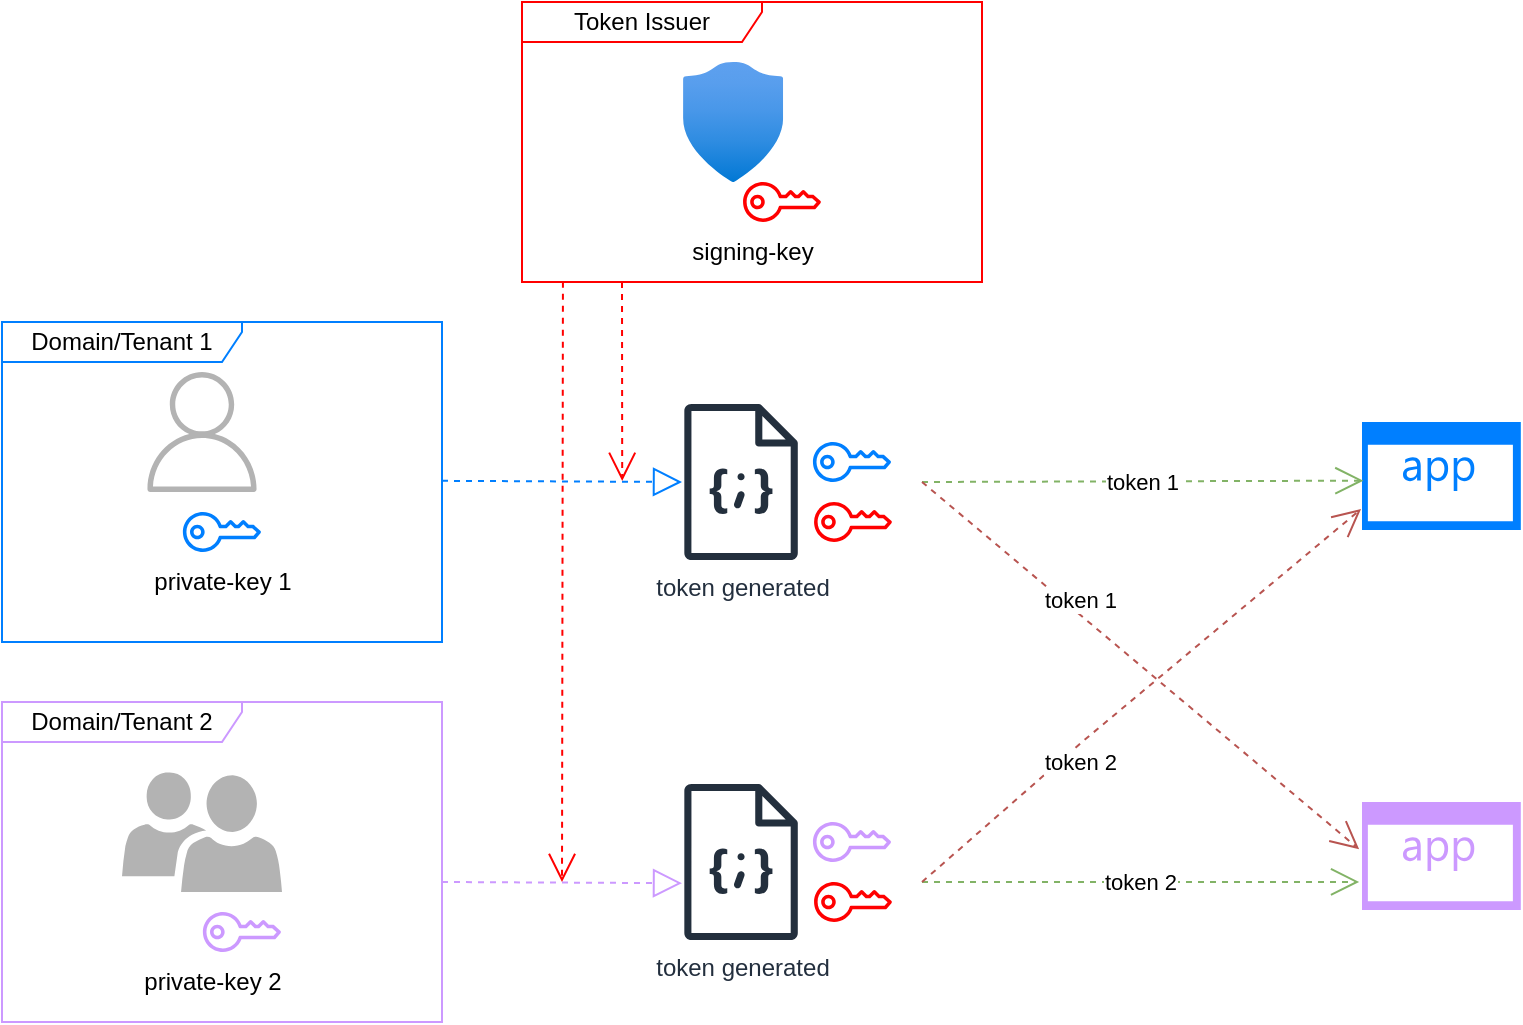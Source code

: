 <mxfile version="24.6.2" type="device">
  <diagram name="Page-1" id="IU62O8ih6JjKP-TIB9GM">
    <mxGraphModel dx="1142" dy="607" grid="1" gridSize="10" guides="1" tooltips="1" connect="1" arrows="1" fold="1" page="1" pageScale="1" pageWidth="827" pageHeight="1169" math="0" shadow="0">
      <root>
        <mxCell id="0" />
        <mxCell id="1" parent="0" />
        <mxCell id="yeSqcloOiBi-QfO5C3nD-12" value="Domain/Tenant 1" style="shape=umlFrame;whiteSpace=wrap;html=1;pointerEvents=0;recursiveResize=0;container=1;collapsible=0;width=120;height=20;strokeColor=#007FFF;" vertex="1" parent="1">
          <mxGeometry x="20" y="200" width="220" height="160" as="geometry" />
        </mxCell>
        <mxCell id="yeSqcloOiBi-QfO5C3nD-8" value="" style="group" vertex="1" connectable="0" parent="yeSqcloOiBi-QfO5C3nD-12">
          <mxGeometry x="70" y="25" width="60" height="90" as="geometry" />
        </mxCell>
        <mxCell id="yeSqcloOiBi-QfO5C3nD-1" value="" style="sketch=0;outlineConnect=0;fontColor=#232F3E;gradientColor=none;fillColor=#007FFF;strokeColor=none;dashed=0;verticalLabelPosition=bottom;verticalAlign=top;align=center;html=1;fontSize=12;fontStyle=0;aspect=fixed;pointerEvents=1;shape=mxgraph.aws4.addon;" vertex="1" parent="yeSqcloOiBi-QfO5C3nD-8">
          <mxGeometry x="20" y="70" width="40" height="20" as="geometry" />
        </mxCell>
        <mxCell id="yeSqcloOiBi-QfO5C3nD-3" value="" style="sketch=0;outlineConnect=0;fontColor=#232F3E;gradientColor=none;fillColor=#B3B3B3;strokeColor=none;dashed=0;verticalLabelPosition=bottom;verticalAlign=top;align=center;html=1;fontSize=12;fontStyle=0;aspect=fixed;pointerEvents=1;shape=mxgraph.aws4.user;" vertex="1" parent="yeSqcloOiBi-QfO5C3nD-8">
          <mxGeometry width="60" height="60" as="geometry" />
        </mxCell>
        <mxCell id="yeSqcloOiBi-QfO5C3nD-13" value="private-key 1" style="text;html=1;align=center;verticalAlign=middle;resizable=0;points=[];autosize=1;strokeColor=none;fillColor=none;" vertex="1" parent="yeSqcloOiBi-QfO5C3nD-12">
          <mxGeometry x="65" y="115" width="90" height="30" as="geometry" />
        </mxCell>
        <mxCell id="yeSqcloOiBi-QfO5C3nD-14" value="Domain/Tenant 2" style="shape=umlFrame;whiteSpace=wrap;html=1;pointerEvents=0;recursiveResize=0;container=1;collapsible=0;width=120;height=20;strokeColor=#CC99FF;" vertex="1" parent="1">
          <mxGeometry x="20" y="390" width="220" height="160" as="geometry" />
        </mxCell>
        <mxCell id="yeSqcloOiBi-QfO5C3nD-18" value="private-key 2" style="text;html=1;align=center;verticalAlign=middle;resizable=0;points=[];autosize=1;strokeColor=none;fillColor=none;" vertex="1" parent="yeSqcloOiBi-QfO5C3nD-14">
          <mxGeometry x="60" y="125" width="90" height="30" as="geometry" />
        </mxCell>
        <mxCell id="yeSqcloOiBi-QfO5C3nD-9" value="" style="group" vertex="1" connectable="0" parent="yeSqcloOiBi-QfO5C3nD-14">
          <mxGeometry x="60" y="35" width="80" height="90" as="geometry" />
        </mxCell>
        <mxCell id="yeSqcloOiBi-QfO5C3nD-4" value="" style="sketch=0;pointerEvents=1;shadow=0;dashed=0;html=1;strokeColor=none;labelPosition=center;verticalLabelPosition=bottom;verticalAlign=top;align=center;fillColor=#B3B3B3;shape=mxgraph.mscae.intune.user_group" vertex="1" parent="yeSqcloOiBi-QfO5C3nD-9">
          <mxGeometry width="80" height="60" as="geometry" />
        </mxCell>
        <mxCell id="yeSqcloOiBi-QfO5C3nD-5" value="" style="sketch=0;outlineConnect=0;fontColor=#232F3E;gradientColor=none;fillColor=#CC99FF;strokeColor=none;dashed=0;verticalLabelPosition=bottom;verticalAlign=top;align=center;html=1;fontSize=12;fontStyle=0;aspect=fixed;pointerEvents=1;shape=mxgraph.aws4.addon;" vertex="1" parent="yeSqcloOiBi-QfO5C3nD-9">
          <mxGeometry x="40" y="70" width="40" height="20" as="geometry" />
        </mxCell>
        <mxCell id="yeSqcloOiBi-QfO5C3nD-19" value="Token Issuer" style="shape=umlFrame;whiteSpace=wrap;html=1;pointerEvents=0;recursiveResize=0;container=1;collapsible=0;width=120;height=20;strokeColor=#FF0000;" vertex="1" parent="1">
          <mxGeometry x="280" y="40" width="230" height="140" as="geometry" />
        </mxCell>
        <mxCell id="yeSqcloOiBi-QfO5C3nD-20" value="signing-key" style="text;html=1;align=center;verticalAlign=middle;resizable=0;points=[];autosize=1;strokeColor=none;fillColor=none;" vertex="1" parent="yeSqcloOiBi-QfO5C3nD-19">
          <mxGeometry x="75.03" y="110" width="80" height="30" as="geometry" />
        </mxCell>
        <mxCell id="yeSqcloOiBi-QfO5C3nD-7" value="" style="group" vertex="1" connectable="0" parent="yeSqcloOiBi-QfO5C3nD-19">
          <mxGeometry x="80.53" y="30" width="69" height="80" as="geometry" />
        </mxCell>
        <mxCell id="yeSqcloOiBi-QfO5C3nD-2" value="" style="sketch=0;outlineConnect=0;fontColor=#232F3E;gradientColor=none;fillColor=#FF0000;strokeColor=none;dashed=0;verticalLabelPosition=bottom;verticalAlign=top;align=center;html=1;fontSize=12;fontStyle=0;aspect=fixed;pointerEvents=1;shape=mxgraph.aws4.addon;" vertex="1" parent="yeSqcloOiBi-QfO5C3nD-7">
          <mxGeometry x="30" y="60" width="39" height="20" as="geometry" />
        </mxCell>
        <mxCell id="yeSqcloOiBi-QfO5C3nD-6" value="" style="image;aspect=fixed;html=1;points=[];align=center;fontSize=12;image=img/lib/azure2/identity/Security.svg;" vertex="1" parent="yeSqcloOiBi-QfO5C3nD-7">
          <mxGeometry width="50.05" height="60" as="geometry" />
        </mxCell>
        <mxCell id="yeSqcloOiBi-QfO5C3nD-24" value="" style="group" vertex="1" connectable="0" parent="1">
          <mxGeometry x="361.03" y="241" width="104" height="78" as="geometry" />
        </mxCell>
        <mxCell id="yeSqcloOiBi-QfO5C3nD-21" value="token generated" style="sketch=0;outlineConnect=0;fontColor=#232F3E;gradientColor=none;fillColor=#232F3D;strokeColor=none;dashed=0;verticalLabelPosition=bottom;verticalAlign=top;align=center;html=1;fontSize=12;fontStyle=0;aspect=fixed;pointerEvents=1;shape=mxgraph.aws4.json_script;" vertex="1" parent="yeSqcloOiBi-QfO5C3nD-24">
          <mxGeometry width="57" height="78" as="geometry" />
        </mxCell>
        <mxCell id="yeSqcloOiBi-QfO5C3nD-22" value="" style="sketch=0;outlineConnect=0;fontColor=#232F3E;gradientColor=none;fillColor=#007FFF;strokeColor=none;dashed=0;verticalLabelPosition=bottom;verticalAlign=top;align=center;html=1;fontSize=12;fontStyle=0;aspect=fixed;pointerEvents=1;shape=mxgraph.aws4.addon;" vertex="1" parent="yeSqcloOiBi-QfO5C3nD-24">
          <mxGeometry x="64" y="19" width="40" height="20" as="geometry" />
        </mxCell>
        <mxCell id="yeSqcloOiBi-QfO5C3nD-23" value="" style="sketch=0;outlineConnect=0;fontColor=#232F3E;gradientColor=none;fillColor=#FF0000;strokeColor=none;dashed=0;verticalLabelPosition=bottom;verticalAlign=top;align=center;html=1;fontSize=12;fontStyle=0;aspect=fixed;pointerEvents=1;shape=mxgraph.aws4.addon;" vertex="1" parent="yeSqcloOiBi-QfO5C3nD-24">
          <mxGeometry x="65" y="49" width="39" height="20" as="geometry" />
        </mxCell>
        <mxCell id="yeSqcloOiBi-QfO5C3nD-25" value="" style="group" vertex="1" connectable="0" parent="1">
          <mxGeometry x="361.03" y="431" width="104" height="78" as="geometry" />
        </mxCell>
        <mxCell id="yeSqcloOiBi-QfO5C3nD-26" value="token generated" style="sketch=0;outlineConnect=0;fontColor=#232F3E;gradientColor=none;fillColor=#232F3D;strokeColor=none;dashed=0;verticalLabelPosition=bottom;verticalAlign=top;align=center;html=1;fontSize=12;fontStyle=0;aspect=fixed;pointerEvents=1;shape=mxgraph.aws4.json_script;" vertex="1" parent="yeSqcloOiBi-QfO5C3nD-25">
          <mxGeometry width="57" height="78" as="geometry" />
        </mxCell>
        <mxCell id="yeSqcloOiBi-QfO5C3nD-27" value="" style="sketch=0;outlineConnect=0;fontColor=#232F3E;gradientColor=none;fillColor=#CC99FF;strokeColor=none;dashed=0;verticalLabelPosition=bottom;verticalAlign=top;align=center;html=1;fontSize=12;fontStyle=0;aspect=fixed;pointerEvents=1;shape=mxgraph.aws4.addon;" vertex="1" parent="yeSqcloOiBi-QfO5C3nD-25">
          <mxGeometry x="64" y="19" width="40" height="20" as="geometry" />
        </mxCell>
        <mxCell id="yeSqcloOiBi-QfO5C3nD-28" value="" style="sketch=0;outlineConnect=0;fontColor=#232F3E;gradientColor=none;fillColor=#FF0000;strokeColor=none;dashed=0;verticalLabelPosition=bottom;verticalAlign=top;align=center;html=1;fontSize=12;fontStyle=0;aspect=fixed;pointerEvents=1;shape=mxgraph.aws4.addon;" vertex="1" parent="yeSqcloOiBi-QfO5C3nD-25">
          <mxGeometry x="65" y="49" width="39" height="20" as="geometry" />
        </mxCell>
        <mxCell id="yeSqcloOiBi-QfO5C3nD-30" value="" style="sketch=0;aspect=fixed;pointerEvents=1;shadow=0;dashed=0;html=1;strokeColor=none;labelPosition=center;verticalLabelPosition=bottom;verticalAlign=top;align=center;fillColor=#007FFF;shape=mxgraph.mscae.enterprise.application" vertex="1" parent="1">
          <mxGeometry x="700" y="250" width="79.41" height="54" as="geometry" />
        </mxCell>
        <mxCell id="yeSqcloOiBi-QfO5C3nD-31" value="" style="sketch=0;aspect=fixed;pointerEvents=1;shadow=0;dashed=0;html=1;strokeColor=none;labelPosition=center;verticalLabelPosition=bottom;verticalAlign=top;align=center;fillColor=#CC99FF;shape=mxgraph.mscae.enterprise.application" vertex="1" parent="1">
          <mxGeometry x="700" y="440" width="79.4" height="54" as="geometry" />
        </mxCell>
        <mxCell id="yeSqcloOiBi-QfO5C3nD-41" value="token 1" style="endArrow=open;endSize=12;dashed=1;html=1;rounded=0;entryX=0.009;entryY=0.543;entryDx=0;entryDy=0;entryPerimeter=0;fillColor=#d5e8d4;strokeColor=#82b366;" edge="1" parent="1" target="yeSqcloOiBi-QfO5C3nD-30">
          <mxGeometry width="160" relative="1" as="geometry">
            <mxPoint x="480" y="280" as="sourcePoint" />
            <mxPoint x="640" y="279.5" as="targetPoint" />
          </mxGeometry>
        </mxCell>
        <mxCell id="yeSqcloOiBi-QfO5C3nD-42" value="token 1" style="endArrow=open;endSize=12;dashed=1;html=1;rounded=0;entryX=-0.018;entryY=0.437;entryDx=0;entryDy=0;entryPerimeter=0;fillColor=#f8cecc;strokeColor=#b85450;" edge="1" parent="1" target="yeSqcloOiBi-QfO5C3nD-31">
          <mxGeometry x="-0.309" y="6" width="160" relative="1" as="geometry">
            <mxPoint x="480" y="280" as="sourcePoint" />
            <mxPoint x="710" y="287" as="targetPoint" />
            <mxPoint as="offset" />
          </mxGeometry>
        </mxCell>
        <mxCell id="yeSqcloOiBi-QfO5C3nD-43" value="token 2" style="endArrow=open;endSize=12;dashed=1;html=1;rounded=0;entryX=-0.018;entryY=0.74;entryDx=0;entryDy=0;entryPerimeter=0;fillColor=#d5e8d4;strokeColor=#82b366;" edge="1" parent="1" target="yeSqcloOiBi-QfO5C3nD-31">
          <mxGeometry width="160" relative="1" as="geometry">
            <mxPoint x="480" y="480" as="sourcePoint" />
            <mxPoint x="700" y="480" as="targetPoint" />
          </mxGeometry>
        </mxCell>
        <mxCell id="yeSqcloOiBi-QfO5C3nD-44" value="token 2" style="endArrow=open;endSize=12;dashed=1;html=1;rounded=0;entryX=-0.006;entryY=0.806;entryDx=0;entryDy=0;entryPerimeter=0;fillColor=#f8cecc;strokeColor=#b85450;" edge="1" parent="1" target="yeSqcloOiBi-QfO5C3nD-30">
          <mxGeometry x="-0.308" y="-8" width="160" relative="1" as="geometry">
            <mxPoint x="480" y="480" as="sourcePoint" />
            <mxPoint x="740" y="457" as="targetPoint" />
            <Array as="points">
              <mxPoint x="560" y="410" />
            </Array>
            <mxPoint x="-1" as="offset" />
          </mxGeometry>
        </mxCell>
        <mxCell id="yeSqcloOiBi-QfO5C3nD-46" value="" style="endArrow=block;dashed=1;endFill=0;endSize=12;html=1;rounded=0;strokeColor=#007FFF;" edge="1" parent="1">
          <mxGeometry width="160" relative="1" as="geometry">
            <mxPoint x="240" y="279.41" as="sourcePoint" />
            <mxPoint x="360" y="280" as="targetPoint" />
          </mxGeometry>
        </mxCell>
        <mxCell id="yeSqcloOiBi-QfO5C3nD-47" value="" style="endArrow=block;dashed=1;endFill=0;endSize=12;html=1;rounded=0;strokeColor=#CC99FF;" edge="1" parent="1">
          <mxGeometry width="160" relative="1" as="geometry">
            <mxPoint x="240" y="480" as="sourcePoint" />
            <mxPoint x="360" y="480.59" as="targetPoint" />
          </mxGeometry>
        </mxCell>
        <mxCell id="yeSqcloOiBi-QfO5C3nD-48" value="" style="endArrow=open;endFill=0;endSize=12;html=1;rounded=0;exitX=0.089;exitY=0.999;exitDx=0;exitDy=0;exitPerimeter=0;dashed=1;strokeColor=#FF0000;" edge="1" parent="1" source="yeSqcloOiBi-QfO5C3nD-19">
          <mxGeometry width="160" relative="1" as="geometry">
            <mxPoint x="280" y="220" as="sourcePoint" />
            <mxPoint x="300" y="480" as="targetPoint" />
          </mxGeometry>
        </mxCell>
        <mxCell id="yeSqcloOiBi-QfO5C3nD-49" value="" style="endArrow=open;endFill=0;endSize=12;html=1;rounded=0;exitX=0.13;exitY=1.004;exitDx=0;exitDy=0;exitPerimeter=0;dashed=1;strokeColor=#FF0000;" edge="1" parent="1">
          <mxGeometry width="160" relative="1" as="geometry">
            <mxPoint x="330" y="180" as="sourcePoint" />
            <mxPoint x="330.1" y="279.44" as="targetPoint" />
          </mxGeometry>
        </mxCell>
      </root>
    </mxGraphModel>
  </diagram>
</mxfile>
